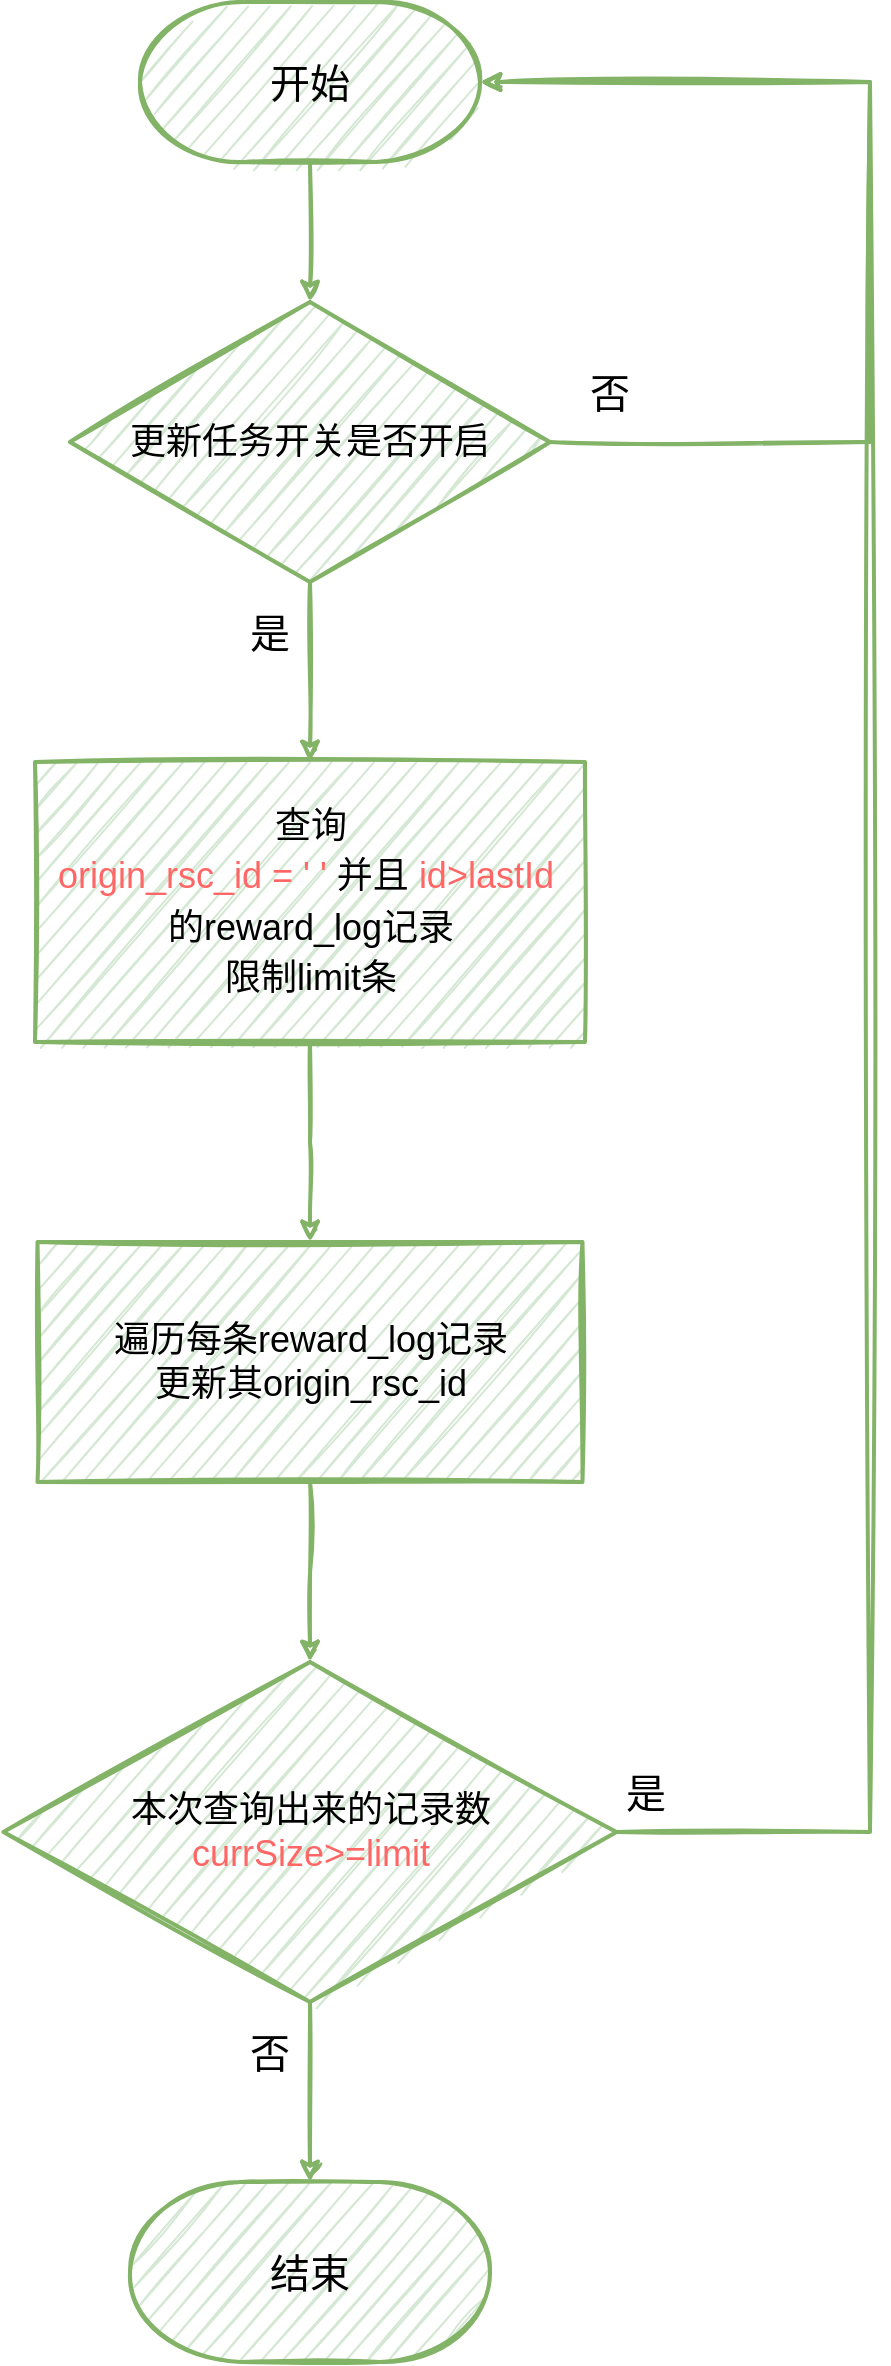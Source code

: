 <mxfile version="20.6.0" type="github">
  <diagram id="Ai2UVPE2DRaaqCUKElvV" name="第 1 页">
    <mxGraphModel dx="1018" dy="732" grid="1" gridSize="10" guides="1" tooltips="1" connect="1" arrows="1" fold="1" page="1" pageScale="1" pageWidth="827" pageHeight="1169" math="0" shadow="0">
      <root>
        <mxCell id="0" />
        <mxCell id="1" parent="0" />
        <mxCell id="XLRWgSgmZebYJ2bYNlgy-2" value="结束" style="strokeWidth=2;html=1;shape=mxgraph.flowchart.terminator;whiteSpace=wrap;sketch=1;fillColor=#d5e8d4;strokeColor=#82b366;fontSize=20;" vertex="1" parent="1">
          <mxGeometry x="100" y="1140" width="180" height="90" as="geometry" />
        </mxCell>
        <mxCell id="XLRWgSgmZebYJ2bYNlgy-5" value="" style="edgeStyle=orthogonalEdgeStyle;rounded=0;orthogonalLoop=1;jettySize=auto;html=1;fillColor=#d5e8d4;strokeColor=#82b366;strokeWidth=2;sketch=1;" edge="1" parent="1" source="XLRWgSgmZebYJ2bYNlgy-3" target="XLRWgSgmZebYJ2bYNlgy-4">
          <mxGeometry relative="1" as="geometry" />
        </mxCell>
        <mxCell id="XLRWgSgmZebYJ2bYNlgy-3" value="开始" style="strokeWidth=2;html=1;shape=mxgraph.flowchart.terminator;whiteSpace=wrap;sketch=1;fontSize=20;fillColor=#d5e8d4;strokeColor=#82b366;" vertex="1" parent="1">
          <mxGeometry x="105" y="50" width="170" height="80" as="geometry" />
        </mxCell>
        <mxCell id="XLRWgSgmZebYJ2bYNlgy-7" value="" style="edgeStyle=orthogonalEdgeStyle;rounded=0;orthogonalLoop=1;jettySize=auto;html=1;fillColor=#d5e8d4;strokeColor=#82b366;strokeWidth=2;sketch=1;" edge="1" parent="1" source="XLRWgSgmZebYJ2bYNlgy-4" target="XLRWgSgmZebYJ2bYNlgy-6">
          <mxGeometry relative="1" as="geometry" />
        </mxCell>
        <mxCell id="XLRWgSgmZebYJ2bYNlgy-13" style="edgeStyle=orthogonalEdgeStyle;rounded=0;sketch=1;orthogonalLoop=1;jettySize=auto;html=1;exitX=1;exitY=0.5;exitDx=0;exitDy=0;entryX=1;entryY=0.5;entryDx=0;entryDy=0;entryPerimeter=0;strokeWidth=2;fontSize=20;fillColor=#d5e8d4;strokeColor=#82b366;" edge="1" parent="1" source="XLRWgSgmZebYJ2bYNlgy-4" target="XLRWgSgmZebYJ2bYNlgy-3">
          <mxGeometry relative="1" as="geometry">
            <Array as="points">
              <mxPoint x="470" y="270" />
              <mxPoint x="470" y="90" />
            </Array>
          </mxGeometry>
        </mxCell>
        <mxCell id="XLRWgSgmZebYJ2bYNlgy-4" value="更新任务开关是否开启" style="rhombus;whiteSpace=wrap;html=1;strokeWidth=2;sketch=1;fontSize=18;fillColor=#d5e8d4;strokeColor=#82b366;" vertex="1" parent="1">
          <mxGeometry x="70" y="200" width="240" height="140" as="geometry" />
        </mxCell>
        <mxCell id="XLRWgSgmZebYJ2bYNlgy-9" value="" style="edgeStyle=orthogonalEdgeStyle;rounded=0;orthogonalLoop=1;jettySize=auto;html=1;fontSize=18;strokeWidth=2;fillColor=#d5e8d4;strokeColor=#82b366;sketch=1;" edge="1" parent="1" source="XLRWgSgmZebYJ2bYNlgy-6" target="XLRWgSgmZebYJ2bYNlgy-8">
          <mxGeometry relative="1" as="geometry" />
        </mxCell>
        <mxCell id="XLRWgSgmZebYJ2bYNlgy-6" value="&lt;p style=&quot;line-height: 140%;&quot;&gt;查询&lt;br style=&quot;font-size: 18px;&quot;&gt;&lt;font color=&quot;#ff6666&quot;&gt;origin_rsc_id = &#39; &#39;&lt;/font&gt; 并且 &lt;font color=&quot;#ff6666&quot;&gt;id&amp;gt;lastId&lt;/font&gt;&amp;nbsp;&lt;br style=&quot;font-size: 18px;&quot;&gt;的reward_log记录&lt;br style=&quot;font-size: 18px;&quot;&gt;限制limit条&lt;/p&gt;" style="whiteSpace=wrap;html=1;strokeWidth=2;sketch=1;fontSize=18;fillColor=#d5e8d4;strokeColor=#82b366;" vertex="1" parent="1">
          <mxGeometry x="52.5" y="430" width="275" height="140" as="geometry" />
        </mxCell>
        <mxCell id="XLRWgSgmZebYJ2bYNlgy-11" value="" style="edgeStyle=orthogonalEdgeStyle;rounded=0;orthogonalLoop=1;jettySize=auto;html=1;fontSize=18;strokeWidth=2;sketch=1;fillColor=#d5e8d4;strokeColor=#82b366;" edge="1" parent="1" source="XLRWgSgmZebYJ2bYNlgy-8" target="XLRWgSgmZebYJ2bYNlgy-10">
          <mxGeometry relative="1" as="geometry" />
        </mxCell>
        <mxCell id="XLRWgSgmZebYJ2bYNlgy-8" value="遍历每条reward_log记录&lt;br&gt;更新其origin_rsc_id" style="whiteSpace=wrap;html=1;fontSize=18;strokeWidth=2;sketch=1;fillColor=#d5e8d4;strokeColor=#82b366;" vertex="1" parent="1">
          <mxGeometry x="53.75" y="670" width="272.5" height="120" as="geometry" />
        </mxCell>
        <mxCell id="XLRWgSgmZebYJ2bYNlgy-12" style="edgeStyle=orthogonalEdgeStyle;rounded=0;orthogonalLoop=1;jettySize=auto;html=1;exitX=0.5;exitY=1;exitDx=0;exitDy=0;fontSize=18;strokeWidth=2;fillColor=#d5e8d4;strokeColor=#82b366;sketch=1;" edge="1" parent="1" source="XLRWgSgmZebYJ2bYNlgy-10" target="XLRWgSgmZebYJ2bYNlgy-2">
          <mxGeometry relative="1" as="geometry" />
        </mxCell>
        <mxCell id="XLRWgSgmZebYJ2bYNlgy-18" style="edgeStyle=orthogonalEdgeStyle;rounded=0;sketch=1;orthogonalLoop=1;jettySize=auto;html=1;exitX=1;exitY=0.5;exitDx=0;exitDy=0;strokeWidth=2;fontSize=20;fontColor=#FF6666;fillColor=#d5e8d4;strokeColor=#82b366;" edge="1" parent="1" source="XLRWgSgmZebYJ2bYNlgy-10" target="XLRWgSgmZebYJ2bYNlgy-3">
          <mxGeometry relative="1" as="geometry">
            <Array as="points">
              <mxPoint x="470" y="965" />
              <mxPoint x="470" y="90" />
            </Array>
          </mxGeometry>
        </mxCell>
        <mxCell id="XLRWgSgmZebYJ2bYNlgy-10" value="本次查询出来的记录数&lt;br&gt;&lt;font color=&quot;#ff6666&quot;&gt;currSize&amp;gt;=limit&lt;/font&gt;" style="rhombus;whiteSpace=wrap;html=1;fontSize=18;strokeWidth=2;sketch=1;fillColor=#d5e8d4;strokeColor=#82b366;" vertex="1" parent="1">
          <mxGeometry x="36.72" y="880" width="306.56" height="170" as="geometry" />
        </mxCell>
        <mxCell id="XLRWgSgmZebYJ2bYNlgy-14" value="否" style="text;html=1;strokeColor=none;fillColor=none;align=center;verticalAlign=middle;whiteSpace=wrap;rounded=0;sketch=1;fontSize=20;" vertex="1" parent="1">
          <mxGeometry x="310" y="230" width="60" height="30" as="geometry" />
        </mxCell>
        <mxCell id="XLRWgSgmZebYJ2bYNlgy-15" value="是" style="text;html=1;strokeColor=none;fillColor=none;align=center;verticalAlign=middle;whiteSpace=wrap;rounded=0;sketch=1;fontSize=20;" vertex="1" parent="1">
          <mxGeometry x="140" y="350" width="60" height="30" as="geometry" />
        </mxCell>
        <mxCell id="XLRWgSgmZebYJ2bYNlgy-19" value="是" style="text;html=1;strokeColor=none;fillColor=none;align=center;verticalAlign=middle;whiteSpace=wrap;rounded=0;sketch=1;fontSize=20;" vertex="1" parent="1">
          <mxGeometry x="327.5" y="930" width="60" height="30" as="geometry" />
        </mxCell>
        <mxCell id="XLRWgSgmZebYJ2bYNlgy-20" value="否" style="text;html=1;strokeColor=none;fillColor=none;align=center;verticalAlign=middle;whiteSpace=wrap;rounded=0;sketch=1;fontSize=20;" vertex="1" parent="1">
          <mxGeometry x="140" y="1060" width="60" height="30" as="geometry" />
        </mxCell>
      </root>
    </mxGraphModel>
  </diagram>
</mxfile>
